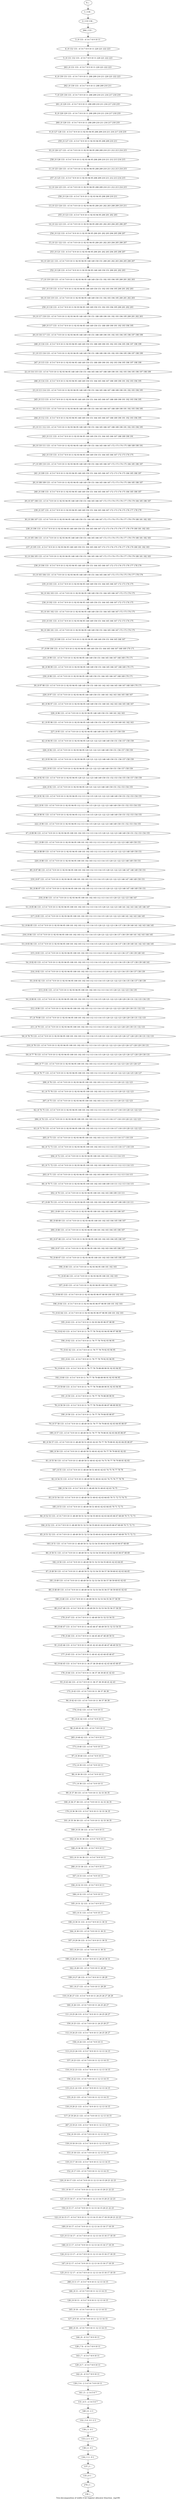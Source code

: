 digraph G {
graph [label="Tree-decomposition of width 4 for register allocator (function _log10f)"]
0[label="0 | : "];
1[label="1 | 134 : "];
2[label="2 | 133 134 : "];
3[label="3 | 8 133 : 4 5 6 7 8 9 10 11 "];
4[label="4 | 8 132 133 : 4 5 6 7 8 9 10 11 220 221 222 223 "];
5[label="5 | 8 131 132 133 : 4 5 6 7 8 9 10 11 220 221 222 223 "];
6[label="6 | 8 130 131 133 : 4 5 6 7 8 9 10 11 208 209 210 211 220 221 222 223 "];
7[label="7 | 8 129 130 133 : 4 5 6 7 8 9 10 11 208 209 210 211 216 217 218 219 "];
8[label="8 | 8 128 129 133 : 4 5 6 7 8 9 10 11 208 209 210 211 216 217 218 219 "];
9[label="9 | 8 127 128 133 : 4 5 6 7 8 9 10 11 92 93 94 95 208 209 210 211 216 217 218 219 "];
10[label="10 | 8 126 127 133 : 4 5 6 7 8 9 10 11 92 93 94 95 208 209 210 211 212 213 214 215 "];
11[label="11 | 8 125 126 133 : 4 5 6 7 8 9 10 11 92 93 94 95 208 209 210 211 212 213 214 215 "];
12[label="12 | 8 124 125 133 : 4 5 6 7 8 9 10 11 92 93 94 95 208 209 210 211 212 213 214 215 "];
13[label="13 | 8 123 124 133 : 4 5 6 7 8 9 10 11 92 93 94 95 200 201 202 203 208 209 210 211 "];
14[label="14 | 8 122 123 133 : 4 5 6 7 8 9 10 11 92 93 94 95 200 201 202 203 204 205 206 207 "];
15[label="15 | 8 121 122 133 : 4 5 6 7 8 9 10 11 92 93 94 95 200 201 202 203 204 205 206 207 "];
16[label="16 | 8 120 121 133 : 4 5 6 7 8 9 10 11 92 93 94 95 148 149 150 151 200 201 202 203 204 205 206 207 "];
17[label="17 | 8 119 120 133 : 4 5 6 7 8 9 10 11 92 93 94 95 148 149 150 151 192 193 194 195 200 201 202 203 "];
18[label="18 | 8 118 119 133 : 4 5 6 7 8 9 10 11 92 93 94 95 148 149 150 151 192 193 194 195 200 201 202 203 "];
19[label="19 | 8 117 118 133 : 4 5 6 7 8 9 10 11 92 93 94 95 148 149 150 151 188 189 190 191 192 193 194 195 200 201 202 203 "];
20[label="20 | 8 116 117 133 : 4 5 6 7 8 9 10 11 92 93 94 95 148 149 150 151 188 189 190 191 192 193 194 195 196 197 198 199 "];
21[label="21 | 8 115 116 133 : 4 5 6 7 8 9 10 11 92 93 94 95 148 149 150 151 188 189 190 191 192 193 194 195 196 197 198 199 "];
22[label="22 | 8 114 115 133 : 4 5 6 7 8 9 10 11 92 93 94 95 148 149 150 151 164 165 166 167 188 189 190 191 192 193 194 195 196 197 198 199 "];
23[label="23 | 8 113 114 133 : 4 5 6 7 8 9 10 11 92 93 94 95 148 149 150 151 164 165 166 167 188 189 190 191 192 193 194 195 "];
24[label="24 | 8 112 113 133 : 4 5 6 7 8 9 10 11 92 93 94 95 148 149 150 151 164 165 166 167 188 189 190 191 192 193 194 195 "];
25[label="25 | 8 111 112 133 : 4 5 6 7 8 9 10 11 92 93 94 95 148 149 150 151 164 165 166 167 188 189 190 191 192 193 194 195 "];
26[label="26 | 8 110 111 133 : 4 5 6 7 8 9 10 11 92 93 94 95 148 149 150 151 164 165 166 167 172 173 174 175 188 189 190 191 "];
27[label="27 | 8 109 110 133 : 4 5 6 7 8 9 10 11 92 93 94 95 148 149 150 151 164 165 166 167 172 173 174 175 184 185 186 187 "];
28[label="28 | 8 108 109 133 : 4 5 6 7 8 9 10 11 92 93 94 95 148 149 150 151 164 165 166 167 172 173 174 175 184 185 186 187 "];
29[label="29 | 8 107 108 133 : 4 5 6 7 8 9 10 11 92 93 94 95 148 149 150 151 164 165 166 167 172 173 174 175 176 177 178 179 184 185 186 187 "];
30[label="30 | 8 106 107 133 : 4 5 6 7 8 9 10 11 92 93 94 95 148 149 150 151 164 165 166 167 172 173 174 175 176 177 178 179 180 181 182 183 "];
31[label="31 | 8 105 106 133 : 4 5 6 7 8 9 10 11 92 93 94 95 148 149 150 151 164 165 166 167 172 173 174 175 176 177 178 179 180 181 182 183 "];
32[label="32 | 8 104 105 133 : 4 5 6 7 8 9 10 11 92 93 94 95 148 149 150 151 164 165 166 167 172 173 174 175 176 177 178 179 180 181 182 183 "];
33[label="33 | 8 103 104 133 : 4 5 6 7 8 9 10 11 92 93 94 95 148 149 150 151 164 165 166 167 172 173 174 175 176 177 178 179 "];
34[label="34 | 8 102 103 133 : 4 5 6 7 8 9 10 11 92 93 94 95 148 149 150 151 164 165 166 167 172 173 174 175 "];
35[label="35 | 8 101 102 133 : 4 5 6 7 8 9 10 11 92 93 94 95 148 149 150 151 164 165 166 167 172 173 174 175 "];
36[label="36 | 8 100 101 133 : 4 5 6 7 8 9 10 11 92 93 94 95 148 149 150 151 164 165 166 167 172 173 174 175 "];
37[label="37 | 8 99 100 133 : 4 5 6 7 8 9 10 11 92 93 94 95 148 149 150 151 164 165 166 167 168 169 170 171 "];
38[label="38 | 8 98 99 133 : 4 5 6 7 8 9 10 11 92 93 94 95 148 149 150 151 164 165 166 167 168 169 170 171 "];
39[label="39 | 8 97 98 133 : 4 5 6 7 8 9 10 11 92 93 94 95 148 149 150 151 160 161 162 163 164 165 166 167 168 169 170 171 "];
40[label="40 | 8 96 97 133 : 4 5 6 7 8 9 10 11 92 93 94 95 148 149 150 151 160 161 162 163 164 165 166 167 "];
41[label="41 | 8 95 96 133 : 4 5 6 7 8 9 10 11 92 93 94 95 148 149 150 151 156 157 158 159 160 161 162 163 "];
42[label="42 | 8 94 95 133 : 4 5 6 7 8 9 10 11 92 93 94 95 120 121 122 123 148 149 150 151 156 157 158 159 "];
43[label="43 | 8 93 94 133 : 4 5 6 7 8 9 10 11 92 93 94 95 120 121 122 123 148 149 150 151 156 157 158 159 "];
44[label="44 | 8 92 93 133 : 4 5 6 7 8 9 10 11 92 93 94 95 120 121 122 123 148 149 150 151 152 153 154 155 156 157 158 159 "];
45[label="45 | 8 91 92 133 : 4 5 6 7 8 9 10 11 92 93 94 95 112 113 114 115 120 121 122 123 148 149 150 151 152 153 154 155 "];
46[label="46 | 8 90 91 133 : 4 5 6 7 8 9 10 11 92 93 94 95 112 113 114 115 120 121 122 123 148 149 150 151 152 153 154 155 "];
47[label="47 | 8 89 90 133 : 4 5 6 7 8 9 10 11 92 93 94 95 100 101 102 103 112 113 114 115 120 121 122 123 148 149 150 151 152 153 154 155 "];
48[label="48 | 8 88 89 133 : 4 5 6 7 8 9 10 11 92 93 94 95 100 101 102 103 112 113 114 115 120 121 122 123 148 149 150 151 "];
49[label="49 | 8 87 88 133 : 4 5 6 7 8 9 10 11 92 93 94 95 100 101 102 103 112 113 114 115 120 121 122 123 146 147 148 149 150 151 "];
50[label="50 | 8 86 87 133 : 4 5 6 7 8 9 10 11 92 93 94 95 100 101 102 103 112 113 114 115 120 121 122 123 146 147 148 149 150 151 "];
51[label="51 | 8 85 86 133 : 4 5 6 7 8 9 10 11 92 93 94 95 100 101 102 103 112 113 114 115 120 121 122 123 140 141 142 143 144 145 146 147 "];
52[label="52 | 8 84 85 133 : 4 5 6 7 8 9 10 11 92 93 94 95 100 101 102 103 112 113 114 115 120 121 122 123 136 137 138 139 140 141 142 143 144 145 "];
53[label="53 | 8 83 84 133 : 4 5 6 7 8 9 10 11 92 93 94 95 100 101 102 103 112 113 114 115 120 121 122 123 136 137 138 139 140 141 142 143 144 145 "];
54[label="54 | 8 82 83 133 : 4 5 6 7 8 9 10 11 92 93 94 95 100 101 102 103 112 113 114 115 120 121 122 123 134 135 136 137 138 139 140 141 "];
55[label="55 | 8 81 82 133 : 4 5 6 7 8 9 10 11 92 93 94 95 100 101 102 103 112 113 114 115 120 121 122 123 134 135 136 137 138 139 "];
56[label="56 | 8 80 81 133 : 4 5 6 7 8 9 10 11 92 93 94 95 100 101 102 103 112 113 114 115 120 121 122 123 128 129 130 131 132 133 134 135 "];
57[label="57 | 8 79 80 133 : 4 5 6 7 8 9 10 11 92 93 94 95 100 101 102 103 112 113 114 115 120 121 122 123 128 129 130 131 132 133 "];
58[label="58 | 8 78 79 133 : 4 5 6 7 8 9 10 11 92 93 94 95 100 101 102 103 112 113 114 115 120 121 122 123 124 125 126 127 128 129 130 131 132 133 "];
59[label="59 | 8 77 78 133 : 4 5 6 7 8 9 10 11 92 93 94 95 100 101 102 103 112 113 114 115 120 121 122 123 124 125 126 127 128 129 130 131 "];
60[label="60 | 8 76 77 133 : 4 5 6 7 8 9 10 11 92 93 94 95 100 101 102 103 112 113 114 115 120 121 122 123 124 125 126 127 "];
61[label="61 | 8 75 76 133 : 4 5 6 7 8 9 10 11 92 93 94 95 100 101 102 103 112 113 114 115 120 121 122 123 "];
62[label="62 | 8 74 75 133 : 4 5 6 7 8 9 10 11 92 93 94 95 100 101 102 103 112 113 114 115 116 117 118 119 120 121 122 123 "];
63[label="63 | 8 73 74 133 : 4 5 6 7 8 9 10 11 92 93 94 95 100 101 102 103 112 113 114 115 116 117 118 119 120 121 122 123 "];
64[label="64 | 8 72 73 133 : 4 5 6 7 8 9 10 11 92 93 94 95 100 101 102 103 112 113 114 115 116 117 118 119 "];
65[label="65 | 8 71 72 133 : 4 5 6 7 8 9 10 11 92 93 94 95 100 101 102 103 108 109 110 111 112 113 114 115 "];
66[label="66 | 8 70 71 133 : 4 5 6 7 8 9 10 11 92 93 94 95 100 101 102 103 108 109 110 111 112 113 114 115 "];
67[label="67 | 8 69 70 133 : 4 5 6 7 8 9 10 11 92 93 94 95 100 101 102 103 104 105 106 107 108 109 110 111 "];
68[label="68 | 8 68 69 133 : 4 5 6 7 8 9 10 11 92 93 94 95 100 101 102 103 104 105 106 107 "];
69[label="69 | 8 67 68 133 : 4 5 6 7 8 9 10 11 92 93 94 95 100 101 102 103 104 105 106 107 "];
70[label="70 | 8 66 67 133 : 4 5 6 7 8 9 10 11 92 93 94 95 100 101 102 103 104 105 106 107 "];
71[label="71 | 8 65 66 133 : 4 5 6 7 8 9 10 11 92 93 94 95 100 101 102 103 "];
72[label="72 | 8 64 65 133 : 4 5 6 7 8 9 10 11 92 93 94 95 96 97 98 99 100 101 102 103 "];
73[label="73 | 8 63 64 133 : 4 5 6 7 8 9 10 11 92 93 94 95 96 97 98 99 100 101 102 103 "];
74[label="74 | 8 62 63 133 : 4 5 6 7 8 9 10 11 76 77 78 79 92 93 94 95 96 97 98 99 "];
75[label="75 | 8 61 62 133 : 4 5 6 7 8 9 10 11 76 77 78 79 92 93 94 95 "];
76[label="76 | 8 60 61 133 : 4 5 6 7 8 9 10 11 76 77 78 79 88 89 90 91 92 93 94 95 "];
77[label="77 | 8 59 60 133 : 4 5 6 7 8 9 10 11 76 77 78 79 88 89 90 91 92 93 94 95 "];
78[label="78 | 8 58 59 133 : 4 5 6 7 8 9 10 11 76 77 78 79 84 85 86 87 88 89 90 91 "];
79[label="79 | 8 57 58 133 : 4 5 6 7 8 9 10 11 48 49 50 51 76 77 78 79 80 81 82 83 84 85 86 87 "];
80[label="80 | 8 56 57 133 : 4 5 6 7 8 9 10 11 48 49 50 51 60 61 62 63 76 77 78 79 80 81 82 83 84 85 86 87 "];
81[label="81 | 8 55 56 133 : 4 5 6 7 8 9 10 11 48 49 50 51 60 61 62 63 74 75 76 77 78 79 80 81 82 83 "];
82[label="82 | 8 54 55 133 : 4 5 6 7 8 9 10 11 48 49 50 51 60 61 62 63 74 75 76 77 78 79 "];
83[label="83 | 8 53 54 133 : 4 5 6 7 8 9 10 11 48 49 50 51 60 61 62 63 64 65 70 71 72 73 74 75 "];
84[label="84 | 8 52 53 133 : 4 5 6 7 8 9 10 11 48 49 50 51 52 53 54 55 60 61 62 63 64 65 66 67 68 69 70 71 72 73 "];
85[label="85 | 8 51 52 133 : 4 5 6 7 8 9 10 11 48 49 50 51 52 53 54 55 60 61 62 63 64 65 66 67 68 69 70 71 72 73 "];
86[label="86 | 8 50 51 133 : 4 5 6 7 8 9 10 11 48 49 50 51 52 53 54 55 60 61 62 63 64 65 66 67 68 69 "];
87[label="87 | 8 49 50 133 : 4 5 6 7 8 9 10 11 48 49 50 51 52 53 54 55 56 57 58 59 60 61 62 63 64 65 "];
88[label="88 | 8 48 49 133 : 4 5 6 7 8 9 10 11 48 49 50 51 52 53 54 55 56 57 58 59 60 61 62 63 "];
89[label="89 | 8 47 48 133 : 4 5 6 7 8 9 10 11 48 49 50 51 52 53 54 55 56 57 58 59 "];
90[label="90 | 8 46 47 133 : 4 5 6 7 8 9 10 11 44 45 46 47 48 49 50 51 52 53 54 55 "];
91[label="91 | 8 45 46 133 : 4 5 6 7 8 9 10 11 40 41 42 43 44 45 46 47 48 49 50 51 "];
92[label="92 | 8 44 45 133 : 4 5 6 7 8 9 10 11 36 37 38 39 40 41 42 43 44 45 46 47 "];
93[label="93 | 8 43 44 133 : 4 5 6 7 8 9 10 11 36 37 38 39 40 41 42 43 "];
94[label="94 | 8 42 43 133 : 4 5 6 7 8 9 10 11 36 37 38 39 "];
95[label="95 | 8 41 42 133 : 4 5 6 7 8 9 10 11 "];
96[label="96 | 8 40 41 42 133 : 4 5 6 7 8 9 10 11 "];
97[label="97 | 8 39 40 133 : 4 5 6 7 8 9 10 11 "];
98[label="98 | 8 38 39 133 : 4 5 6 7 8 9 10 11 "];
99[label="99 | 8 37 38 133 : 4 5 6 7 8 9 10 11 32 33 34 35 "];
100[label="100 | 8 36 37 38 133 : 4 5 6 7 8 9 10 11 32 33 34 35 "];
101[label="101 | 8 35 36 38 133 : 4 5 6 7 8 9 10 11 32 33 34 35 "];
102[label="102 | 8 34 35 38 133 : 4 5 6 7 8 9 10 11 "];
103[label="103 | 8 33 34 38 133 : 4 5 6 7 8 9 10 11 "];
104[label="104 | 8 32 33 133 : 4 5 6 7 8 9 10 11 "];
105[label="105 | 8 31 32 133 : 4 5 6 7 8 9 10 11 "];
106[label="106 | 8 30 31 133 : 4 5 6 7 8 9 10 11 30 31 "];
107[label="107 | 8 29 30 133 : 4 5 6 7 8 9 10 11 30 31 "];
108[label="108 | 8 28 29 133 : 4 5 6 7 8 9 10 11 28 29 30 31 "];
109[label="109 | 8 27 28 133 : 4 5 6 7 8 9 10 11 28 29 "];
110[label="110 | 8 26 27 133 : 4 5 6 7 8 9 10 11 24 25 26 27 28 29 "];
111[label="111 | 8 25 26 133 : 4 5 6 7 8 9 10 11 24 25 26 27 "];
112[label="112 | 8 24 25 133 : 4 5 6 7 8 9 10 11 24 25 26 27 "];
113[label="113 | 8 23 24 133 : 4 5 6 7 8 9 10 11 12 13 14 15 "];
114[label="114 | 8 22 23 133 : 4 5 6 7 8 9 10 11 12 13 14 15 "];
115[label="115 | 8 21 22 133 : 4 5 6 7 8 9 10 11 12 13 14 15 "];
116[label="116 | 8 20 21 133 : 4 5 6 7 8 9 10 11 12 13 14 15 "];
117[label="117 | 8 19 20 21 133 : 4 5 6 7 8 9 10 11 12 13 14 15 "];
118[label="118 | 8 18 19 133 : 4 5 6 7 8 9 10 11 12 13 14 15 "];
119[label="119 | 8 17 18 133 : 4 5 6 7 8 9 10 11 12 13 14 15 "];
120[label="120 | 8 16 17 133 : 4 5 6 7 8 9 10 11 12 13 14 15 20 21 22 23 "];
121[label="121 | 8 15 16 17 : 4 5 6 7 8 9 10 11 12 13 14 15 20 21 22 23 "];
122[label="122 | 8 14 15 17 : 4 5 6 7 8 9 10 11 12 13 14 15 16 17 18 19 20 21 22 23 "];
123[label="123 | 8 13 14 17 : 4 5 6 7 8 9 10 11 12 13 14 15 16 17 18 19 "];
124[label="124 | 8 12 13 17 : 4 5 6 7 8 9 10 11 12 13 14 15 16 17 18 19 "];
125[label="125 | 8 11 12 17 : 4 5 6 7 8 9 10 11 12 13 14 15 16 17 18 19 "];
126[label="126 | 8 10 11 : 4 5 6 7 8 9 10 11 12 13 14 15 "];
127[label="127 | 8 9 10 : 4 5 6 7 8 9 10 11 12 13 14 15 "];
128[label="128 | 7 8 : 4 5 6 7 8 9 10 11 "];
129[label="129 | 6 7 : 4 5 6 7 8 9 10 11 "];
130[label="130 | 5 6 : 2 3 4 5 6 7 8 9 10 11 "];
131[label="131 | 4 5 : 2 3 4 5 6 7 "];
132[label="132 | 3 4 : 0 1 2 3 "];
133[label="133 | 2 3 : 0 1 "];
134[label="134 | 1 2 : 0 1 "];
135[label="135 | 0 1 : "];
136[label="136 | : "];
137[label="137 | 1 : "];
138[label="138 | 2 : 0 1 "];
139[label="139 | 3 : 0 1 "];
140[label="140 | 4 : 2 3 "];
141[label="141 | 5 : 2 3 4 5 6 7 "];
142[label="142 | 6 : 4 5 6 7 8 9 10 11 "];
143[label="143 | 7 : 4 5 6 7 8 9 10 11 "];
144[label="144 | 8 : 4 5 6 7 8 9 10 11 "];
145[label="145 | 8 10 : 4 5 6 7 8 9 10 11 12 13 14 15 "];
146[label="146 | 8 11 : 4 5 6 7 8 9 10 11 12 13 14 15 "];
147[label="147 | 8 12 17 : 4 5 6 7 8 9 10 11 12 13 14 15 16 17 18 19 "];
148[label="148 | 8 13 17 : 4 5 6 7 8 9 10 11 12 13 14 15 16 17 18 19 "];
149[label="149 | 8 14 17 : 4 5 6 7 8 9 10 11 12 13 14 15 16 17 18 19 "];
150[label="150 | 8 15 17 : 4 5 6 7 8 9 10 11 12 13 14 15 20 21 22 23 "];
151[label="151 | 8 16 17 : 4 5 6 7 8 9 10 11 12 13 14 15 20 21 22 23 "];
152[label="152 | 8 17 133 : 4 5 6 7 8 9 10 11 12 13 14 15 "];
153[label="153 | 8 18 133 : 4 5 6 7 8 9 10 11 12 13 14 15 "];
154[label="154 | 8 19 133 : 4 5 6 7 8 9 10 11 12 13 14 15 "];
155[label="155 | 8 21 133 : 4 5 6 7 8 9 10 11 12 13 14 15 "];
156[label="156 | 8 22 133 : 4 5 6 7 8 9 10 11 12 13 14 15 "];
157[label="157 | 8 23 133 : 4 5 6 7 8 9 10 11 12 13 14 15 "];
158[label="158 | 8 24 133 : 4 5 6 7 8 9 10 11 "];
159[label="159 | 8 25 133 : 4 5 6 7 8 9 10 11 24 25 26 27 "];
160[label="160 | 8 26 133 : 4 5 6 7 8 9 10 11 24 25 26 27 "];
161[label="161 | 8 27 133 : 4 5 6 7 8 9 10 11 28 29 "];
162[label="162 | 8 28 133 : 4 5 6 7 8 9 10 11 28 29 "];
163[label="163 | 8 29 133 : 4 5 6 7 8 9 10 11 30 31 "];
164[label="164 | 8 30 133 : 4 5 6 7 8 9 10 11 30 31 "];
165[label="165 | 8 31 133 : 4 5 6 7 8 9 10 11 "];
166[label="166 | 8 32 133 : 4 5 6 7 8 9 10 11 "];
167[label="167 | 8 33 133 : 4 5 6 7 8 9 10 11 "];
168[label="168 | 8 34 38 133 : 4 5 6 7 8 9 10 11 "];
169[label="169 | 8 35 38 133 : 4 5 6 7 8 9 10 11 "];
170[label="170 | 8 36 38 133 : 4 5 6 7 8 9 10 11 32 33 34 35 "];
171[label="171 | 8 38 133 : 4 5 6 7 8 9 10 11 "];
172[label="172 | 8 39 133 : 4 5 6 7 8 9 10 11 "];
173[label="173 | 8 40 133 : 4 5 6 7 8 9 10 11 "];
174[label="174 | 8 42 133 : 4 5 6 7 8 9 10 11 "];
175[label="175 | 8 43 133 : 4 5 6 7 8 9 10 11 36 37 38 39 "];
176[label="176 | 8 44 133 : 4 5 6 7 8 9 10 11 36 37 38 39 40 41 42 43 "];
177[label="177 | 8 45 133 : 4 5 6 7 8 9 10 11 40 41 42 43 44 45 46 47 "];
178[label="178 | 8 46 133 : 4 5 6 7 8 9 10 11 44 45 46 47 48 49 50 51 "];
179[label="179 | 8 47 133 : 4 5 6 7 8 9 10 11 48 49 50 51 52 53 54 55 "];
180[label="180 | 8 48 133 : 4 5 6 7 8 9 10 11 48 49 50 51 52 53 54 55 56 57 58 59 "];
181[label="181 | 8 49 133 : 4 5 6 7 8 9 10 11 48 49 50 51 52 53 54 55 56 57 58 59 60 61 62 63 "];
182[label="182 | 8 50 133 : 4 5 6 7 8 9 10 11 48 49 50 51 52 53 54 55 60 61 62 63 64 65 "];
183[label="183 | 8 51 133 : 4 5 6 7 8 9 10 11 48 49 50 51 52 53 54 55 60 61 62 63 64 65 66 67 68 69 "];
184[label="184 | 8 52 133 : 4 5 6 7 8 9 10 11 48 49 50 51 52 53 54 55 60 61 62 63 64 65 66 67 68 69 70 71 72 73 "];
185[label="185 | 8 53 133 : 4 5 6 7 8 9 10 11 48 49 50 51 60 61 62 63 64 65 70 71 72 73 "];
186[label="186 | 8 54 133 : 4 5 6 7 8 9 10 11 48 49 50 51 60 61 62 63 74 75 "];
187[label="187 | 8 55 133 : 4 5 6 7 8 9 10 11 48 49 50 51 60 61 62 63 74 75 76 77 78 79 "];
188[label="188 | 8 56 133 : 4 5 6 7 8 9 10 11 48 49 50 51 60 61 62 63 76 77 78 79 80 81 82 83 "];
189[label="189 | 8 57 133 : 4 5 6 7 8 9 10 11 48 49 50 51 76 77 78 79 80 81 82 83 84 85 86 87 "];
190[label="190 | 8 58 133 : 4 5 6 7 8 9 10 11 76 77 78 79 84 85 86 87 "];
191[label="191 | 8 59 133 : 4 5 6 7 8 9 10 11 76 77 78 79 88 89 90 91 "];
192[label="192 | 8 60 133 : 4 5 6 7 8 9 10 11 76 77 78 79 88 89 90 91 92 93 94 95 "];
193[label="193 | 8 61 133 : 4 5 6 7 8 9 10 11 76 77 78 79 92 93 94 95 "];
194[label="194 | 8 62 133 : 4 5 6 7 8 9 10 11 76 77 78 79 92 93 94 95 "];
195[label="195 | 8 63 133 : 4 5 6 7 8 9 10 11 92 93 94 95 96 97 98 99 "];
196[label="196 | 8 64 133 : 4 5 6 7 8 9 10 11 92 93 94 95 96 97 98 99 100 101 102 103 "];
197[label="197 | 8 65 133 : 4 5 6 7 8 9 10 11 92 93 94 95 100 101 102 103 "];
198[label="198 | 8 66 133 : 4 5 6 7 8 9 10 11 92 93 94 95 100 101 102 103 "];
199[label="199 | 8 67 133 : 4 5 6 7 8 9 10 11 92 93 94 95 100 101 102 103 104 105 106 107 "];
200[label="200 | 8 68 133 : 4 5 6 7 8 9 10 11 92 93 94 95 100 101 102 103 104 105 106 107 "];
201[label="201 | 8 69 133 : 4 5 6 7 8 9 10 11 92 93 94 95 100 101 102 103 104 105 106 107 "];
202[label="202 | 8 70 133 : 4 5 6 7 8 9 10 11 92 93 94 95 100 101 102 103 108 109 110 111 "];
203[label="203 | 8 71 133 : 4 5 6 7 8 9 10 11 92 93 94 95 100 101 102 103 108 109 110 111 112 113 114 115 "];
204[label="204 | 8 72 133 : 4 5 6 7 8 9 10 11 92 93 94 95 100 101 102 103 112 113 114 115 "];
205[label="205 | 8 73 133 : 4 5 6 7 8 9 10 11 92 93 94 95 100 101 102 103 112 113 114 115 116 117 118 119 "];
206[label="206 | 8 74 133 : 4 5 6 7 8 9 10 11 92 93 94 95 100 101 102 103 112 113 114 115 116 117 118 119 120 121 122 123 "];
207[label="207 | 8 75 133 : 4 5 6 7 8 9 10 11 92 93 94 95 100 101 102 103 112 113 114 115 120 121 122 123 "];
208[label="208 | 8 76 133 : 4 5 6 7 8 9 10 11 92 93 94 95 100 101 102 103 112 113 114 115 120 121 122 123 "];
209[label="209 | 8 77 133 : 4 5 6 7 8 9 10 11 92 93 94 95 100 101 102 103 112 113 114 115 120 121 122 123 124 125 126 127 "];
210[label="210 | 8 78 133 : 4 5 6 7 8 9 10 11 92 93 94 95 100 101 102 103 112 113 114 115 120 121 122 123 124 125 126 127 128 129 130 131 "];
211[label="211 | 8 79 133 : 4 5 6 7 8 9 10 11 92 93 94 95 100 101 102 103 112 113 114 115 120 121 122 123 128 129 130 131 132 133 "];
212[label="212 | 8 80 133 : 4 5 6 7 8 9 10 11 92 93 94 95 100 101 102 103 112 113 114 115 120 121 122 123 128 129 130 131 132 133 "];
213[label="213 | 8 81 133 : 4 5 6 7 8 9 10 11 92 93 94 95 100 101 102 103 112 113 114 115 120 121 122 123 134 135 "];
214[label="214 | 8 82 133 : 4 5 6 7 8 9 10 11 92 93 94 95 100 101 102 103 112 113 114 115 120 121 122 123 134 135 136 137 138 139 "];
215[label="215 | 8 83 133 : 4 5 6 7 8 9 10 11 92 93 94 95 100 101 102 103 112 113 114 115 120 121 122 123 136 137 138 139 140 141 "];
216[label="216 | 8 84 133 : 4 5 6 7 8 9 10 11 92 93 94 95 100 101 102 103 112 113 114 115 120 121 122 123 136 137 138 139 140 141 142 143 144 145 "];
217[label="217 | 8 85 133 : 4 5 6 7 8 9 10 11 92 93 94 95 100 101 102 103 112 113 114 115 120 121 122 123 140 141 142 143 144 145 "];
218[label="218 | 8 86 133 : 4 5 6 7 8 9 10 11 92 93 94 95 100 101 102 103 112 113 114 115 120 121 122 123 146 147 "];
219[label="219 | 8 87 133 : 4 5 6 7 8 9 10 11 92 93 94 95 100 101 102 103 112 113 114 115 120 121 122 123 146 147 148 149 150 151 "];
220[label="220 | 8 88 133 : 4 5 6 7 8 9 10 11 92 93 94 95 100 101 102 103 112 113 114 115 120 121 122 123 148 149 150 151 "];
221[label="221 | 8 89 133 : 4 5 6 7 8 9 10 11 92 93 94 95 100 101 102 103 112 113 114 115 120 121 122 123 148 149 150 151 "];
222[label="222 | 8 90 133 : 4 5 6 7 8 9 10 11 92 93 94 95 112 113 114 115 120 121 122 123 148 149 150 151 152 153 154 155 "];
223[label="223 | 8 91 133 : 4 5 6 7 8 9 10 11 92 93 94 95 112 113 114 115 120 121 122 123 148 149 150 151 152 153 154 155 "];
224[label="224 | 8 92 133 : 4 5 6 7 8 9 10 11 92 93 94 95 120 121 122 123 148 149 150 151 152 153 154 155 "];
225[label="225 | 8 93 133 : 4 5 6 7 8 9 10 11 92 93 94 95 120 121 122 123 148 149 150 151 156 157 158 159 "];
226[label="226 | 8 94 133 : 4 5 6 7 8 9 10 11 92 93 94 95 120 121 122 123 148 149 150 151 156 157 158 159 "];
227[label="227 | 8 95 133 : 4 5 6 7 8 9 10 11 92 93 94 95 148 149 150 151 156 157 158 159 "];
228[label="228 | 8 96 133 : 4 5 6 7 8 9 10 11 92 93 94 95 148 149 150 151 160 161 162 163 "];
229[label="229 | 8 97 133 : 4 5 6 7 8 9 10 11 92 93 94 95 148 149 150 151 160 161 162 163 164 165 166 167 "];
230[label="230 | 8 98 133 : 4 5 6 7 8 9 10 11 92 93 94 95 148 149 150 151 164 165 166 167 168 169 170 171 "];
231[label="231 | 8 99 133 : 4 5 6 7 8 9 10 11 92 93 94 95 148 149 150 151 164 165 166 167 168 169 170 171 "];
232[label="232 | 8 100 133 : 4 5 6 7 8 9 10 11 92 93 94 95 148 149 150 151 164 165 166 167 "];
233[label="233 | 8 101 133 : 4 5 6 7 8 9 10 11 92 93 94 95 148 149 150 151 164 165 166 167 172 173 174 175 "];
234[label="234 | 8 102 133 : 4 5 6 7 8 9 10 11 92 93 94 95 148 149 150 151 164 165 166 167 172 173 174 175 "];
235[label="235 | 8 103 133 : 4 5 6 7 8 9 10 11 92 93 94 95 148 149 150 151 164 165 166 167 172 173 174 175 "];
236[label="236 | 8 104 133 : 4 5 6 7 8 9 10 11 92 93 94 95 148 149 150 151 164 165 166 167 172 173 174 175 176 177 178 179 "];
237[label="237 | 8 105 133 : 4 5 6 7 8 9 10 11 92 93 94 95 148 149 150 151 164 165 166 167 172 173 174 175 176 177 178 179 180 181 182 183 "];
238[label="238 | 8 106 133 : 4 5 6 7 8 9 10 11 92 93 94 95 148 149 150 151 164 165 166 167 172 173 174 175 176 177 178 179 180 181 182 183 "];
239[label="239 | 8 107 133 : 4 5 6 7 8 9 10 11 92 93 94 95 148 149 150 151 164 165 166 167 172 173 174 175 176 177 178 179 "];
240[label="240 | 8 108 133 : 4 5 6 7 8 9 10 11 92 93 94 95 148 149 150 151 164 165 166 167 172 173 174 175 184 185 186 187 "];
241[label="241 | 8 109 133 : 4 5 6 7 8 9 10 11 92 93 94 95 148 149 150 151 164 165 166 167 172 173 174 175 184 185 186 187 "];
242[label="242 | 8 110 133 : 4 5 6 7 8 9 10 11 92 93 94 95 148 149 150 151 164 165 166 167 172 173 174 175 "];
243[label="243 | 8 111 133 : 4 5 6 7 8 9 10 11 92 93 94 95 148 149 150 151 164 165 166 167 188 189 190 191 "];
244[label="244 | 8 112 133 : 4 5 6 7 8 9 10 11 92 93 94 95 148 149 150 151 164 165 166 167 188 189 190 191 192 193 194 195 "];
245[label="245 | 8 113 133 : 4 5 6 7 8 9 10 11 92 93 94 95 148 149 150 151 164 165 166 167 188 189 190 191 192 193 194 195 "];
246[label="246 | 8 114 133 : 4 5 6 7 8 9 10 11 92 93 94 95 148 149 150 151 164 165 166 167 188 189 190 191 192 193 194 195 "];
247[label="247 | 8 115 133 : 4 5 6 7 8 9 10 11 92 93 94 95 148 149 150 151 188 189 190 191 192 193 194 195 196 197 198 199 "];
248[label="248 | 8 116 133 : 4 5 6 7 8 9 10 11 92 93 94 95 148 149 150 151 188 189 190 191 192 193 194 195 196 197 198 199 "];
249[label="249 | 8 117 133 : 4 5 6 7 8 9 10 11 92 93 94 95 148 149 150 151 188 189 190 191 192 193 194 195 "];
250[label="250 | 8 118 133 : 4 5 6 7 8 9 10 11 92 93 94 95 148 149 150 151 192 193 194 195 200 201 202 203 "];
251[label="251 | 8 119 133 : 4 5 6 7 8 9 10 11 92 93 94 95 148 149 150 151 192 193 194 195 200 201 202 203 "];
252[label="252 | 8 120 133 : 4 5 6 7 8 9 10 11 92 93 94 95 148 149 150 151 200 201 202 203 "];
253[label="253 | 8 121 133 : 4 5 6 7 8 9 10 11 92 93 94 95 200 201 202 203 204 205 206 207 "];
254[label="254 | 8 122 133 : 4 5 6 7 8 9 10 11 92 93 94 95 200 201 202 203 204 205 206 207 "];
255[label="255 | 8 123 133 : 4 5 6 7 8 9 10 11 92 93 94 95 200 201 202 203 "];
256[label="256 | 8 124 133 : 4 5 6 7 8 9 10 11 92 93 94 95 208 209 210 211 "];
257[label="257 | 8 125 133 : 4 5 6 7 8 9 10 11 92 93 94 95 208 209 210 211 212 213 214 215 "];
258[label="258 | 8 126 133 : 4 5 6 7 8 9 10 11 92 93 94 95 208 209 210 211 212 213 214 215 "];
259[label="259 | 8 127 133 : 4 5 6 7 8 9 10 11 92 93 94 95 208 209 210 211 "];
260[label="260 | 8 128 133 : 4 5 6 7 8 9 10 11 208 209 210 211 216 217 218 219 "];
261[label="261 | 8 129 133 : 4 5 6 7 8 9 10 11 208 209 210 211 216 217 218 219 "];
262[label="262 | 8 130 133 : 4 5 6 7 8 9 10 11 208 209 210 211 "];
263[label="263 | 8 131 133 : 4 5 6 7 8 9 10 11 220 221 222 223 "];
264[label="264 | 133 : "];
265[label="265 | 8 40 42 133 : 4 5 6 7 8 9 10 11 "];
266[label="266 | 8 33 38 133 : 4 5 6 7 8 9 10 11 "];
267[label="267 | 8 19 21 133 : 4 5 6 7 8 9 10 11 12 13 14 15 "];
268[label="268 | 8 11 17 : 4 5 6 7 8 9 10 11 12 13 14 15 "];
269[label="269 | 8 10 : 4 5 6 7 8 9 10 11 12 13 14 15 "];
270[label="270 | 1 : "];
0->1 ;
1->2 ;
3->4 ;
4->5 ;
95->96 ;
99->100 ;
116->117 ;
137->135 ;
134->137 ;
138->134 ;
133->138 ;
139->133 ;
132->139 ;
140->132 ;
131->140 ;
141->131 ;
130->141 ;
142->130 ;
129->142 ;
143->129 ;
128->143 ;
144->128 ;
145->127 ;
126->145 ;
146->126 ;
147->125 ;
124->147 ;
148->124 ;
123->148 ;
149->123 ;
122->149 ;
150->122 ;
121->150 ;
151->121 ;
120->151 ;
152->120 ;
119->152 ;
153->119 ;
118->153 ;
154->118 ;
155->116 ;
115->155 ;
156->115 ;
114->156 ;
157->114 ;
113->157 ;
158->113 ;
112->158 ;
159->112 ;
111->159 ;
160->111 ;
110->160 ;
161->110 ;
109->161 ;
162->109 ;
108->162 ;
163->108 ;
107->163 ;
164->107 ;
106->164 ;
165->106 ;
105->165 ;
166->105 ;
104->166 ;
167->104 ;
168->103 ;
102->168 ;
169->102 ;
101->169 ;
170->101 ;
100->170 ;
171->99 ;
98->171 ;
172->98 ;
97->172 ;
173->97 ;
174->95 ;
94->174 ;
175->94 ;
93->175 ;
176->93 ;
92->176 ;
177->92 ;
91->177 ;
178->91 ;
90->178 ;
179->90 ;
89->179 ;
180->89 ;
88->180 ;
181->88 ;
87->181 ;
182->87 ;
86->182 ;
183->86 ;
85->183 ;
184->85 ;
84->184 ;
185->84 ;
83->185 ;
186->83 ;
82->186 ;
187->82 ;
81->187 ;
188->81 ;
80->188 ;
189->80 ;
79->189 ;
190->79 ;
78->190 ;
191->78 ;
77->191 ;
192->77 ;
76->192 ;
193->76 ;
75->193 ;
194->75 ;
74->194 ;
195->74 ;
73->195 ;
196->73 ;
72->196 ;
197->72 ;
71->197 ;
198->71 ;
70->198 ;
199->70 ;
69->199 ;
200->69 ;
68->200 ;
201->68 ;
67->201 ;
202->67 ;
66->202 ;
203->66 ;
65->203 ;
204->65 ;
64->204 ;
205->64 ;
63->205 ;
206->63 ;
62->206 ;
207->62 ;
61->207 ;
208->61 ;
60->208 ;
209->60 ;
59->209 ;
210->59 ;
58->210 ;
211->58 ;
57->211 ;
212->57 ;
56->212 ;
213->56 ;
55->213 ;
214->55 ;
54->214 ;
215->54 ;
53->215 ;
216->53 ;
52->216 ;
217->52 ;
51->217 ;
218->51 ;
50->218 ;
219->50 ;
49->219 ;
220->49 ;
48->220 ;
221->48 ;
47->221 ;
222->47 ;
46->222 ;
223->46 ;
45->223 ;
224->45 ;
44->224 ;
225->44 ;
43->225 ;
226->43 ;
42->226 ;
227->42 ;
41->227 ;
228->41 ;
40->228 ;
229->40 ;
39->229 ;
230->39 ;
38->230 ;
231->38 ;
37->231 ;
232->37 ;
36->232 ;
233->36 ;
35->233 ;
234->35 ;
34->234 ;
235->34 ;
33->235 ;
236->33 ;
32->236 ;
237->32 ;
31->237 ;
238->31 ;
30->238 ;
239->30 ;
29->239 ;
240->29 ;
28->240 ;
241->28 ;
27->241 ;
242->27 ;
26->242 ;
243->26 ;
25->243 ;
244->25 ;
24->244 ;
245->24 ;
23->245 ;
246->23 ;
22->246 ;
247->22 ;
21->247 ;
248->21 ;
20->248 ;
249->20 ;
19->249 ;
250->19 ;
18->250 ;
251->18 ;
17->251 ;
252->17 ;
16->252 ;
253->16 ;
15->253 ;
254->15 ;
14->254 ;
255->14 ;
13->255 ;
256->13 ;
12->256 ;
257->12 ;
11->257 ;
258->11 ;
10->258 ;
259->10 ;
9->259 ;
260->9 ;
8->260 ;
261->8 ;
7->261 ;
262->7 ;
6->262 ;
263->6 ;
5->263 ;
264->3 ;
2->264 ;
265->173 ;
96->265 ;
266->167 ;
103->266 ;
267->154 ;
117->267 ;
268->146 ;
125->268 ;
269->144 ;
127->269 ;
270->136 ;
135->270 ;
}
